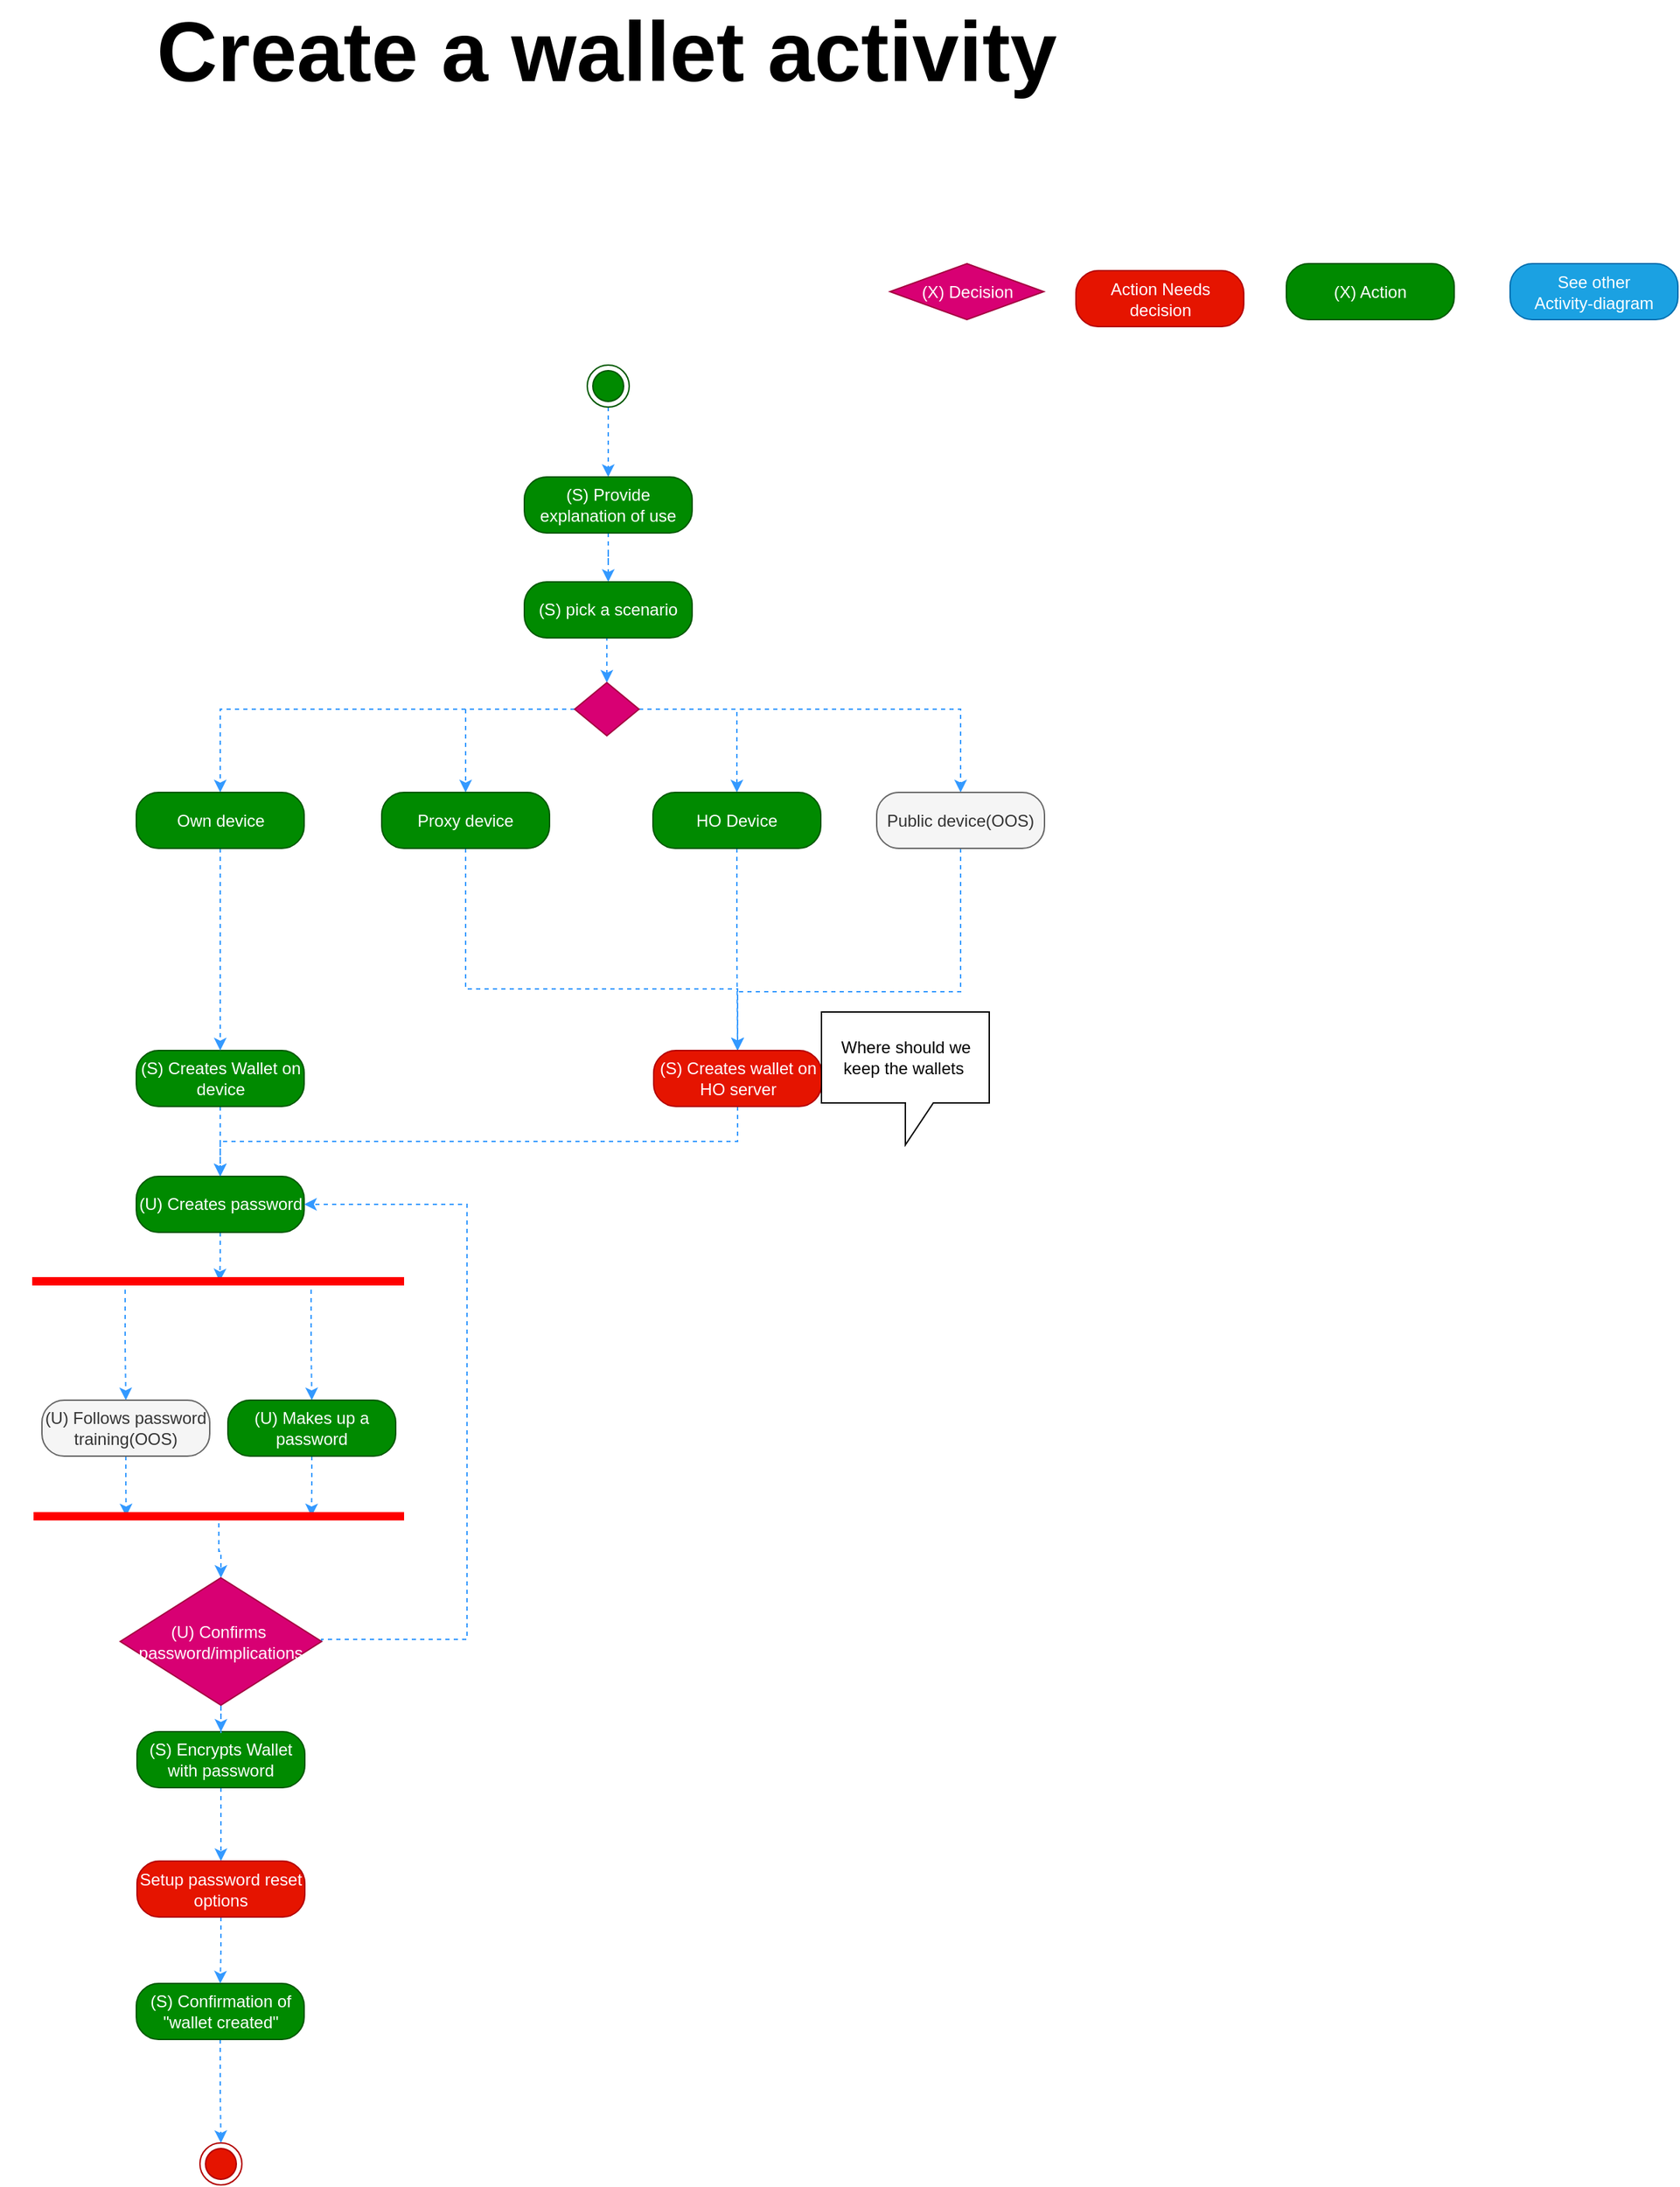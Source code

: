 <mxfile version="10.6.3" type="github"><diagram id="uyd7z65uwDIBuKVMTp-y" name="Page-1"><mxGraphModel dx="1816" dy="1772" grid="0" gridSize="10" guides="1" tooltips="1" connect="1" arrows="1" fold="1" page="1" pageScale="1" pageWidth="827" pageHeight="1169" math="0" shadow="0"><root><mxCell id="0"/><mxCell id="1" parent="0"/><mxCell id="oU4Lt3CGuPSWamgN9LYf-17" style="edgeStyle=orthogonalEdgeStyle;rounded=0;orthogonalLoop=1;jettySize=auto;html=1;entryX=0.5;entryY=0;entryDx=0;entryDy=0;strokeColor=#3399FF;fontColor=#ffffff;dashed=1;" parent="1" source="oU4Lt3CGuPSWamgN9LYf-1" target="oU4Lt3CGuPSWamgN9LYf-4" edge="1"><mxGeometry relative="1" as="geometry"/></mxCell><mxCell id="oU4Lt3CGuPSWamgN9LYf-1" value="" style="ellipse;html=1;shape=endState;fillColor=#008a00;strokeColor=#005700;fontColor=#ffffff;" parent="1" vertex="1"><mxGeometry x="153" y="50" width="30" height="30" as="geometry"/></mxCell><mxCell id="Aais4RwNSaP94Nk5MhEy-37" style="edgeStyle=orthogonalEdgeStyle;rounded=0;orthogonalLoop=1;jettySize=auto;html=1;entryX=0.5;entryY=0;entryDx=0;entryDy=0;dashed=1;strokeColor=#3399FF;fontColor=#000000;" parent="1" source="oU4Lt3CGuPSWamgN9LYf-4" target="Aais4RwNSaP94Nk5MhEy-36" edge="1"><mxGeometry relative="1" as="geometry"/></mxCell><mxCell id="oU4Lt3CGuPSWamgN9LYf-4" value="(S) Provide explanation of use" style="rounded=1;whiteSpace=wrap;html=1;arcSize=40;fillColor=#008a00;strokeColor=#005700;fontColor=#ffffff;" parent="1" vertex="1"><mxGeometry x="108" y="130" width="120" height="40" as="geometry"/></mxCell><mxCell id="oU4Lt3CGuPSWamgN9LYf-16" value="" style="edgeStyle=orthogonalEdgeStyle;rounded=0;orthogonalLoop=1;jettySize=auto;html=1;strokeColor=#3399FF;fontColor=#ffffff;dashed=1;" parent="1" source="oU4Lt3CGuPSWamgN9LYf-13" target="oU4Lt3CGuPSWamgN9LYf-15" edge="1"><mxGeometry relative="1" as="geometry"/></mxCell><mxCell id="oU4Lt3CGuPSWamgN9LYf-13" value="(S) Creates Wallet on device&lt;br&gt;" style="rounded=1;whiteSpace=wrap;html=1;arcSize=40;fillColor=#008a00;strokeColor=#005700;fontColor=#ffffff;" parent="1" vertex="1"><mxGeometry x="-169.5" y="540" width="120" height="40" as="geometry"/></mxCell><mxCell id="oU4Lt3CGuPSWamgN9LYf-19" value="" style="edgeStyle=orthogonalEdgeStyle;rounded=0;orthogonalLoop=1;jettySize=auto;html=1;strokeColor=#3399FF;fontColor=#ffffff;entryX=0.504;entryY=0.5;entryDx=0;entryDy=0;entryPerimeter=0;dashed=1;" parent="1" source="oU4Lt3CGuPSWamgN9LYf-15" target="ZIkzdJBxLHVvlqhhN6H9-23" edge="1"><mxGeometry relative="1" as="geometry"><mxPoint x="-150" y="690" as="targetPoint"/></mxGeometry></mxCell><mxCell id="oU4Lt3CGuPSWamgN9LYf-15" value="(U) Creates password" style="rounded=1;whiteSpace=wrap;html=1;arcSize=40;fillColor=#008a00;strokeColor=#005700;fontColor=#ffffff;" parent="1" vertex="1"><mxGeometry x="-169.5" y="630" width="120" height="40" as="geometry"/></mxCell><mxCell id="oU4Lt3CGuPSWamgN9LYf-24" value="See other&lt;br&gt;Activity-diagram" style="rounded=1;whiteSpace=wrap;html=1;arcSize=40;fillColor=#1ba1e2;strokeColor=#006EAF;fontColor=#ffffff;" parent="1" vertex="1"><mxGeometry x="813" y="-22.5" width="120" height="40" as="geometry"/></mxCell><mxCell id="ZIkzdJBxLHVvlqhhN6H9-13" value="" style="ellipse;html=1;shape=endState;fillColor=#e51400;strokeColor=#B20000;fontColor=#ffffff;" parent="1" vertex="1"><mxGeometry x="-124" y="1321" width="30" height="30" as="geometry"/></mxCell><mxCell id="ZIkzdJBxLHVvlqhhN6H9-19" value="(X) Action&lt;br&gt;" style="rounded=1;whiteSpace=wrap;html=1;arcSize=40;fillColor=#008a00;strokeColor=#005700;fontColor=#ffffff;" parent="1" vertex="1"><mxGeometry x="653" y="-22.5" width="120" height="40" as="geometry"/></mxCell><mxCell id="ZIkzdJBxLHVvlqhhN6H9-20" value="&lt;span&gt;(X) Decision&lt;br&gt;&lt;/span&gt;" style="rhombus;whiteSpace=wrap;html=1;fillColor=#d80073;strokeColor=#A50040;fontColor=#ffffff;" parent="1" vertex="1"><mxGeometry x="369.5" y="-22.5" width="110" height="40" as="geometry"/></mxCell><mxCell id="Aais4RwNSaP94Nk5MhEy-1" style="edgeStyle=orthogonalEdgeStyle;rounded=0;orthogonalLoop=1;jettySize=auto;html=1;exitX=0.25;exitY=0.5;exitDx=0;exitDy=0;exitPerimeter=0;entryX=0.5;entryY=0;entryDx=0;entryDy=0;dashed=1;strokeColor=#3399FF;fontColor=#ffffff;" parent="1" source="ZIkzdJBxLHVvlqhhN6H9-23" target="ZIkzdJBxLHVvlqhhN6H9-26" edge="1"><mxGeometry relative="1" as="geometry"/></mxCell><mxCell id="Aais4RwNSaP94Nk5MhEy-2" style="edgeStyle=orthogonalEdgeStyle;rounded=0;orthogonalLoop=1;jettySize=auto;html=1;exitX=0.75;exitY=0.5;exitDx=0;exitDy=0;exitPerimeter=0;entryX=0.5;entryY=0;entryDx=0;entryDy=0;dashed=1;strokeColor=#3399FF;fontColor=#ffffff;" parent="1" source="ZIkzdJBxLHVvlqhhN6H9-23" target="ZIkzdJBxLHVvlqhhN6H9-27" edge="1"><mxGeometry relative="1" as="geometry"/></mxCell><mxCell id="ZIkzdJBxLHVvlqhhN6H9-23" value="" style="shape=line;html=1;strokeWidth=6;strokeColor=#ff0000;fillColor=#008a00;fontColor=#ffffff;" parent="1" vertex="1"><mxGeometry x="-244" y="700" width="266" height="10" as="geometry"/></mxCell><mxCell id="bS0sMl6j7w7xX164Mt2F-6" style="edgeStyle=orthogonalEdgeStyle;rounded=0;orthogonalLoop=1;jettySize=auto;html=1;exitX=0.5;exitY=1;exitDx=0;exitDy=0;entryX=0.25;entryY=0.5;entryDx=0;entryDy=0;entryPerimeter=0;strokeColor=#3399FF;dashed=1;" parent="1" source="ZIkzdJBxLHVvlqhhN6H9-26" target="bS0sMl6j7w7xX164Mt2F-2" edge="1"><mxGeometry relative="1" as="geometry"/></mxCell><mxCell id="ZIkzdJBxLHVvlqhhN6H9-26" value="(U) Follows password training(OOS)" style="rounded=1;whiteSpace=wrap;html=1;arcSize=40;fillColor=#f5f5f5;strokeColor=#666666;fontColor=#333333;" parent="1" vertex="1"><mxGeometry x="-237" y="790" width="120" height="40" as="geometry"/></mxCell><mxCell id="bS0sMl6j7w7xX164Mt2F-7" style="edgeStyle=orthogonalEdgeStyle;rounded=0;orthogonalLoop=1;jettySize=auto;html=1;exitX=0.5;exitY=1;exitDx=0;exitDy=0;entryX=0.75;entryY=0.5;entryDx=0;entryDy=0;entryPerimeter=0;strokeColor=#3399FF;dashed=1;" parent="1" source="ZIkzdJBxLHVvlqhhN6H9-27" target="bS0sMl6j7w7xX164Mt2F-2" edge="1"><mxGeometry relative="1" as="geometry"/></mxCell><mxCell id="ZIkzdJBxLHVvlqhhN6H9-27" value="(U) Makes up a password" style="rounded=1;whiteSpace=wrap;html=1;arcSize=40;fillColor=#008a00;strokeColor=#005700;fontColor=#ffffff;" parent="1" vertex="1"><mxGeometry x="-104" y="790" width="120" height="40" as="geometry"/></mxCell><mxCell id="Aais4RwNSaP94Nk5MhEy-3" style="edgeStyle=orthogonalEdgeStyle;rounded=0;orthogonalLoop=1;jettySize=auto;html=1;entryX=0.5;entryY=0;entryDx=0;entryDy=0;dashed=1;strokeColor=#3399FF;fontColor=#ffffff;" parent="1" source="bS0sMl6j7w7xX164Mt2F-2" target="bS0sMl6j7w7xX164Mt2F-17" edge="1"><mxGeometry relative="1" as="geometry"/></mxCell><mxCell id="bS0sMl6j7w7xX164Mt2F-2" value="" style="shape=line;html=1;strokeWidth=6;strokeColor=#ff0000;" parent="1" vertex="1"><mxGeometry x="-243" y="868" width="265" height="10" as="geometry"/></mxCell><mxCell id="Aais4RwNSaP94Nk5MhEy-35" style="edgeStyle=orthogonalEdgeStyle;rounded=0;orthogonalLoop=1;jettySize=auto;html=1;entryX=0.5;entryY=0;entryDx=0;entryDy=0;dashed=1;strokeColor=#3399FF;fontColor=#000000;" parent="1" source="bS0sMl6j7w7xX164Mt2F-8" target="WfXmcPwxeHTYvbWjd16P-16" edge="1"><mxGeometry relative="1" as="geometry"/></mxCell><mxCell id="bS0sMl6j7w7xX164Mt2F-8" value="(S) Encrypts Wallet with password&lt;br&gt;" style="rounded=1;whiteSpace=wrap;html=1;arcSize=40;fillColor=#008a00;strokeColor=#005700;fontColor=#ffffff;" parent="1" vertex="1"><mxGeometry x="-169" y="1027" width="120" height="40" as="geometry"/></mxCell><mxCell id="bS0sMl6j7w7xX164Mt2F-16" value="" style="edgeStyle=orthogonalEdgeStyle;rounded=0;orthogonalLoop=1;jettySize=auto;html=1;strokeColor=#3399FF;entryX=0.5;entryY=0;entryDx=0;entryDy=0;dashed=1;" parent="1" source="bS0sMl6j7w7xX164Mt2F-13" target="ZIkzdJBxLHVvlqhhN6H9-13" edge="1"><mxGeometry relative="1" as="geometry"><mxPoint x="28.5" y="1447" as="targetPoint"/></mxGeometry></mxCell><mxCell id="bS0sMl6j7w7xX164Mt2F-13" value="(S) Confirmation of &quot;wallet created&quot;&lt;br&gt;" style="rounded=1;whiteSpace=wrap;html=1;arcSize=40;fillColor=#008a00;strokeColor=#005700;fontColor=#ffffff;" parent="1" vertex="1"><mxGeometry x="-169.5" y="1207" width="120" height="40" as="geometry"/></mxCell><mxCell id="Aais4RwNSaP94Nk5MhEy-4" style="edgeStyle=orthogonalEdgeStyle;rounded=0;orthogonalLoop=1;jettySize=auto;html=1;entryX=0.5;entryY=0;entryDx=0;entryDy=0;dashed=1;strokeColor=#3399FF;fontColor=#ffffff;" parent="1" source="bS0sMl6j7w7xX164Mt2F-17" target="bS0sMl6j7w7xX164Mt2F-8" edge="1"><mxGeometry relative="1" as="geometry"/></mxCell><mxCell id="Aais4RwNSaP94Nk5MhEy-32" style="edgeStyle=orthogonalEdgeStyle;rounded=0;orthogonalLoop=1;jettySize=auto;html=1;exitX=1;exitY=0.5;exitDx=0;exitDy=0;entryX=1;entryY=0.5;entryDx=0;entryDy=0;dashed=1;strokeColor=#3399FF;fontColor=#000000;" parent="1" source="bS0sMl6j7w7xX164Mt2F-17" target="oU4Lt3CGuPSWamgN9LYf-15" edge="1"><mxGeometry relative="1" as="geometry"><Array as="points"><mxPoint x="67" y="961"/><mxPoint x="67" y="650"/></Array></mxGeometry></mxCell><mxCell id="bS0sMl6j7w7xX164Mt2F-17" value="(U) Confirms&amp;nbsp; password/implications" style="rhombus;whiteSpace=wrap;html=1;fillColor=#d80073;strokeColor=#A50040;fontColor=#ffffff;" parent="1" vertex="1"><mxGeometry x="-181" y="917" width="144" height="91" as="geometry"/></mxCell><mxCell id="Aais4RwNSaP94Nk5MhEy-41" style="edgeStyle=orthogonalEdgeStyle;rounded=0;orthogonalLoop=1;jettySize=auto;html=1;exitX=0.5;exitY=1;exitDx=0;exitDy=0;entryX=0.5;entryY=0;entryDx=0;entryDy=0;dashed=1;strokeColor=#3399FF;fontColor=#000000;" parent="1" source="Aais4RwNSaP94Nk5MhEy-36" target="Aais4RwNSaP94Nk5MhEy-38" edge="1"><mxGeometry relative="1" as="geometry"/></mxCell><mxCell id="Aais4RwNSaP94Nk5MhEy-36" value="(S) pick a scenario&lt;br&gt;" style="rounded=1;whiteSpace=wrap;html=1;arcSize=40;fillColor=#008a00;strokeColor=#005700;fontColor=#ffffff;" parent="1" vertex="1"><mxGeometry x="108" y="205" width="120" height="40" as="geometry"/></mxCell><mxCell id="Aais4RwNSaP94Nk5MhEy-45" style="edgeStyle=orthogonalEdgeStyle;rounded=0;orthogonalLoop=1;jettySize=auto;html=1;exitX=1;exitY=0.5;exitDx=0;exitDy=0;entryX=0.5;entryY=0;entryDx=0;entryDy=0;dashed=1;strokeColor=#3399FF;fontColor=#000000;" parent="1" source="Aais4RwNSaP94Nk5MhEy-38" target="Aais4RwNSaP94Nk5MhEy-42" edge="1"><mxGeometry relative="1" as="geometry"/></mxCell><mxCell id="Aais4RwNSaP94Nk5MhEy-46" style="edgeStyle=orthogonalEdgeStyle;rounded=0;orthogonalLoop=1;jettySize=auto;html=1;entryX=0.5;entryY=0;entryDx=0;entryDy=0;dashed=1;strokeColor=#3399FF;fontColor=#000000;" parent="1" source="Aais4RwNSaP94Nk5MhEy-38" target="Aais4RwNSaP94Nk5MhEy-43" edge="1"><mxGeometry relative="1" as="geometry"/></mxCell><mxCell id="Aais4RwNSaP94Nk5MhEy-47" style="edgeStyle=orthogonalEdgeStyle;rounded=0;orthogonalLoop=1;jettySize=auto;html=1;exitX=0;exitY=0.5;exitDx=0;exitDy=0;entryX=0.5;entryY=0;entryDx=0;entryDy=0;dashed=1;strokeColor=#3399FF;fontColor=#000000;" parent="1" source="Aais4RwNSaP94Nk5MhEy-38" target="Aais4RwNSaP94Nk5MhEy-44" edge="1"><mxGeometry relative="1" as="geometry"/></mxCell><mxCell id="WfXmcPwxeHTYvbWjd16P-3" style="edgeStyle=orthogonalEdgeStyle;rounded=0;orthogonalLoop=1;jettySize=auto;html=1;entryX=0.5;entryY=0;entryDx=0;entryDy=0;dashed=1;strokeColor=#3399FF;" parent="1" source="Aais4RwNSaP94Nk5MhEy-38" target="WfXmcPwxeHTYvbWjd16P-1" edge="1"><mxGeometry relative="1" as="geometry"/></mxCell><mxCell id="Aais4RwNSaP94Nk5MhEy-38" value="" style="rhombus;whiteSpace=wrap;html=1;fillColor=#d80073;strokeColor=#A50040;fontColor=#ffffff;" parent="1" vertex="1"><mxGeometry x="144" y="277" width="46" height="38" as="geometry"/></mxCell><mxCell id="WfXmcPwxeHTYvbWjd16P-12" style="edgeStyle=orthogonalEdgeStyle;rounded=0;orthogonalLoop=1;jettySize=auto;html=1;exitX=0.5;exitY=1;exitDx=0;exitDy=0;entryX=0.5;entryY=0;entryDx=0;entryDy=0;dashed=1;strokeColor=#3399FF;" parent="1" source="Aais4RwNSaP94Nk5MhEy-42" target="WfXmcPwxeHTYvbWjd16P-6" edge="1"><mxGeometry relative="1" as="geometry"/></mxCell><mxCell id="Aais4RwNSaP94Nk5MhEy-42" value="HO Device&lt;br&gt;" style="rounded=1;whiteSpace=wrap;html=1;arcSize=40;fillColor=#008a00;strokeColor=#005700;fontColor=#ffffff;" parent="1" vertex="1"><mxGeometry x="200" y="355.5" width="120" height="40" as="geometry"/></mxCell><mxCell id="WfXmcPwxeHTYvbWjd16P-8" style="edgeStyle=orthogonalEdgeStyle;rounded=0;orthogonalLoop=1;jettySize=auto;html=1;entryX=0.5;entryY=0;entryDx=0;entryDy=0;dashed=1;strokeColor=#3399FF;exitX=0.5;exitY=1;exitDx=0;exitDy=0;" parent="1" source="Aais4RwNSaP94Nk5MhEy-43" target="WfXmcPwxeHTYvbWjd16P-6" edge="1"><mxGeometry relative="1" as="geometry"><Array as="points"><mxPoint x="66" y="496"/><mxPoint x="261" y="496"/></Array></mxGeometry></mxCell><mxCell id="Aais4RwNSaP94Nk5MhEy-43" value="Proxy device&lt;br&gt;" style="rounded=1;whiteSpace=wrap;html=1;arcSize=40;fillColor=#008a00;strokeColor=#005700;fontColor=#ffffff;" parent="1" vertex="1"><mxGeometry x="6" y="355.5" width="120" height="40" as="geometry"/></mxCell><mxCell id="WfXmcPwxeHTYvbWjd16P-5" style="edgeStyle=orthogonalEdgeStyle;rounded=0;orthogonalLoop=1;jettySize=auto;html=1;exitX=0.5;exitY=1;exitDx=0;exitDy=0;entryX=0.5;entryY=0;entryDx=0;entryDy=0;dashed=1;strokeColor=#3399FF;" parent="1" source="Aais4RwNSaP94Nk5MhEy-44" target="oU4Lt3CGuPSWamgN9LYf-13" edge="1"><mxGeometry relative="1" as="geometry"/></mxCell><mxCell id="Aais4RwNSaP94Nk5MhEy-44" value="Own device&lt;br&gt;" style="rounded=1;whiteSpace=wrap;html=1;arcSize=40;fillColor=#008a00;strokeColor=#005700;fontColor=#ffffff;" parent="1" vertex="1"><mxGeometry x="-169.5" y="355.5" width="120" height="40" as="geometry"/></mxCell><mxCell id="WfXmcPwxeHTYvbWjd16P-13" style="edgeStyle=orthogonalEdgeStyle;rounded=0;orthogonalLoop=1;jettySize=auto;html=1;entryX=0.5;entryY=0;entryDx=0;entryDy=0;dashed=1;strokeColor=#3399FF;" parent="1" source="WfXmcPwxeHTYvbWjd16P-1" target="WfXmcPwxeHTYvbWjd16P-6" edge="1"><mxGeometry relative="1" as="geometry"><Array as="points"><mxPoint x="420" y="498"/><mxPoint x="261" y="498"/></Array></mxGeometry></mxCell><mxCell id="WfXmcPwxeHTYvbWjd16P-1" value="Public device(OOS)&lt;br&gt;" style="rounded=1;whiteSpace=wrap;html=1;arcSize=40;fillColor=#f5f5f5;strokeColor=#666666;fontColor=#333333;" parent="1" vertex="1"><mxGeometry x="360" y="355.5" width="120" height="40" as="geometry"/></mxCell><mxCell id="WfXmcPwxeHTYvbWjd16P-15" style="edgeStyle=orthogonalEdgeStyle;rounded=0;orthogonalLoop=1;jettySize=auto;html=1;exitX=0.5;exitY=1;exitDx=0;exitDy=0;entryX=0.5;entryY=0;entryDx=0;entryDy=0;dashed=1;strokeColor=#3399FF;" parent="1" source="WfXmcPwxeHTYvbWjd16P-6" target="oU4Lt3CGuPSWamgN9LYf-15" edge="1"><mxGeometry relative="1" as="geometry"/></mxCell><mxCell id="WfXmcPwxeHTYvbWjd16P-6" value="(S) Creates wallet on HO server&lt;br&gt;" style="rounded=1;whiteSpace=wrap;html=1;arcSize=40;fillColor=#e51400;strokeColor=#B20000;fontColor=#ffffff;" parent="1" vertex="1"><mxGeometry x="200.5" y="540" width="120" height="40" as="geometry"/></mxCell><mxCell id="WfXmcPwxeHTYvbWjd16P-14" value="Action Needs decision&lt;br&gt;" style="rounded=1;whiteSpace=wrap;html=1;arcSize=40;fillColor=#e51400;strokeColor=#B20000;fontColor=#ffffff;" parent="1" vertex="1"><mxGeometry x="502.5" y="-17.5" width="120" height="40" as="geometry"/></mxCell><mxCell id="WfXmcPwxeHTYvbWjd16P-17" style="edgeStyle=orthogonalEdgeStyle;rounded=0;orthogonalLoop=1;jettySize=auto;html=1;exitX=0.5;exitY=1;exitDx=0;exitDy=0;entryX=0.5;entryY=0;entryDx=0;entryDy=0;dashed=1;strokeColor=#3399FF;" parent="1" source="WfXmcPwxeHTYvbWjd16P-16" target="bS0sMl6j7w7xX164Mt2F-13" edge="1"><mxGeometry relative="1" as="geometry"><mxPoint x="-109" y="1200" as="targetPoint"/></mxGeometry></mxCell><mxCell id="WfXmcPwxeHTYvbWjd16P-16" value="Setup password reset options" style="rounded=1;whiteSpace=wrap;html=1;arcSize=40;fillColor=#e51400;strokeColor=#B20000;fontColor=#ffffff;" parent="1" vertex="1"><mxGeometry x="-169" y="1119.5" width="120" height="40" as="geometry"/></mxCell><mxCell id="reN4PZVFC4tBqn7ocy_L-4" value="Where should we keep the wallets&amp;nbsp;" style="shape=callout;whiteSpace=wrap;html=1;perimeter=calloutPerimeter;" vertex="1" parent="1"><mxGeometry x="320.5" y="512.5" width="120" height="95" as="geometry"/></mxCell><mxCell id="reN4PZVFC4tBqn7ocy_L-5" value="Create a wallet activity" style="text;html=1;strokeColor=none;fillColor=none;align=center;verticalAlign=middle;whiteSpace=wrap;rounded=0;fontSize=60;fontStyle=1" vertex="1" parent="1"><mxGeometry x="-267" y="-184.5" width="868" height="20" as="geometry"/></mxCell></root></mxGraphModel></diagram></mxfile>